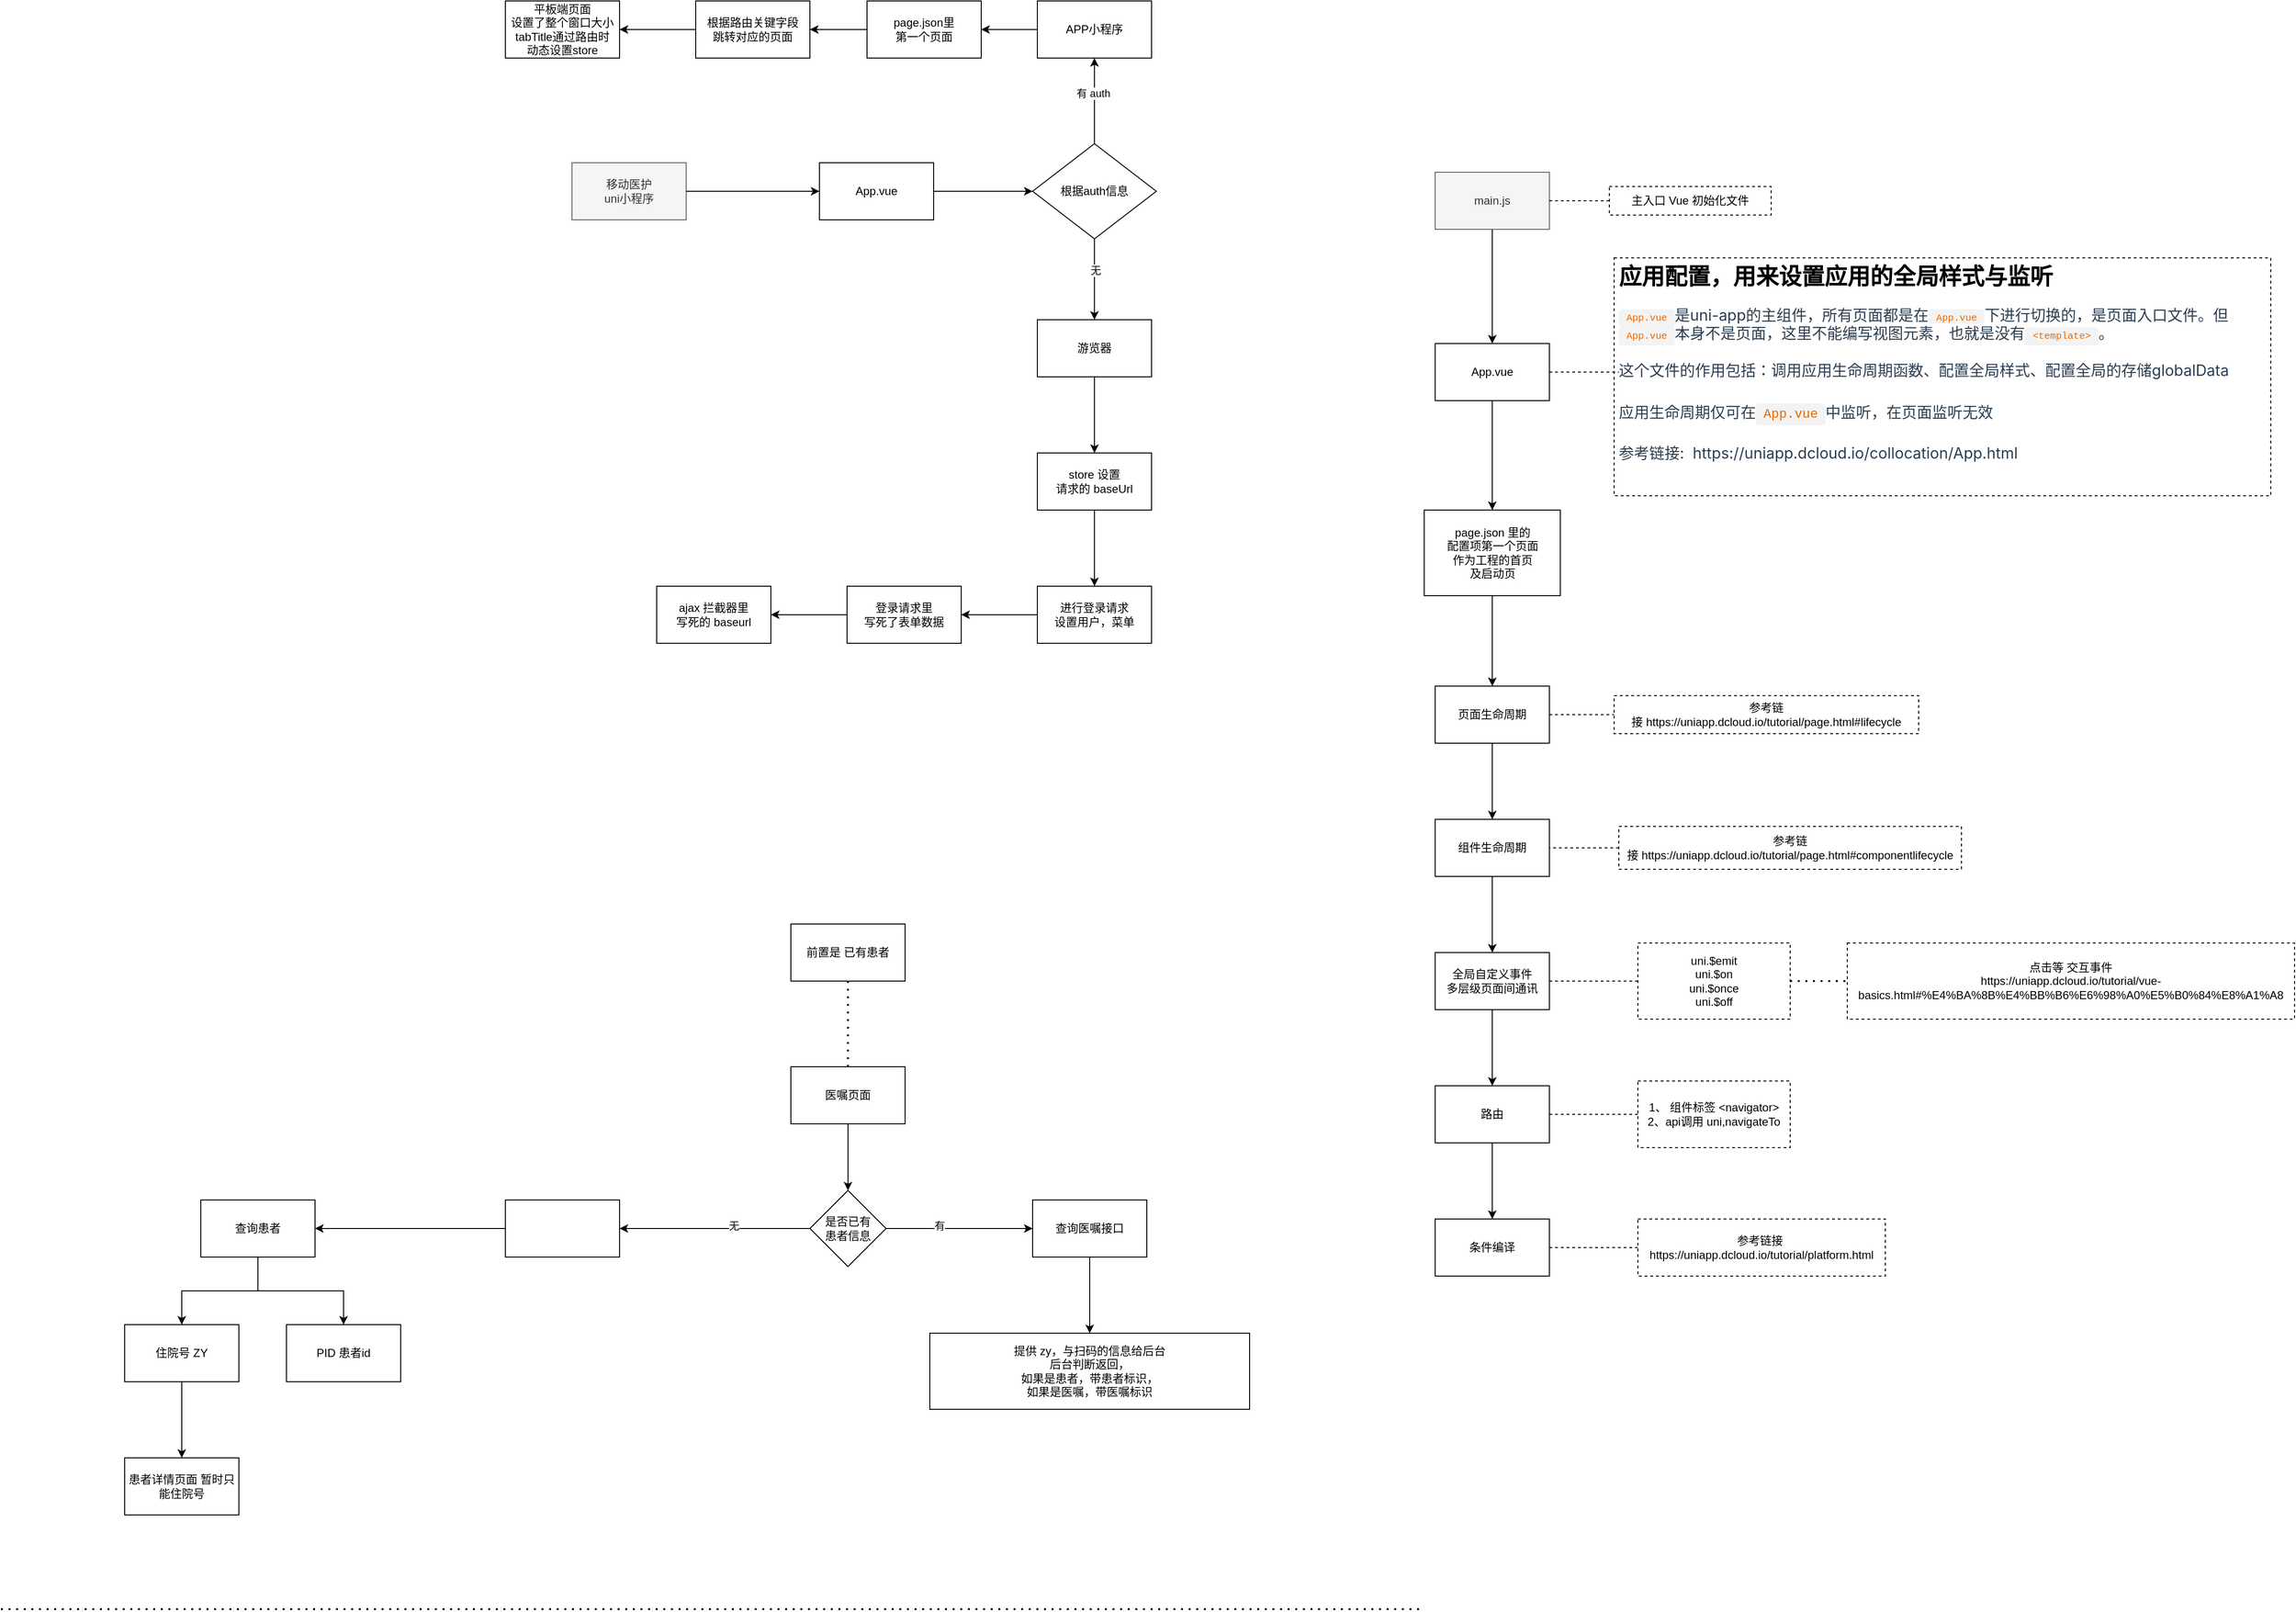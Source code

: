 <mxfile version="21.1.2" type="github">
  <diagram id="G9VTqADsOA1uYVqKmHrd" name="第 1 页">
    <mxGraphModel dx="1646" dy="477" grid="1" gridSize="10" guides="1" tooltips="1" connect="1" arrows="1" fold="1" page="1" pageScale="1" pageWidth="827" pageHeight="1169" math="0" shadow="0">
      <root>
        <mxCell id="0" />
        <mxCell id="1" parent="0" />
        <mxCell id="viMZh_LxQ2nRwRlM60QG-3" value="" style="edgeStyle=orthogonalEdgeStyle;rounded=0;orthogonalLoop=1;jettySize=auto;html=1;" parent="1" source="viMZh_LxQ2nRwRlM60QG-1" target="viMZh_LxQ2nRwRlM60QG-2" edge="1">
          <mxGeometry relative="1" as="geometry" />
        </mxCell>
        <mxCell id="viMZh_LxQ2nRwRlM60QG-1" value="App.vue" style="rounded=0;whiteSpace=wrap;html=1;" parent="1" vertex="1">
          <mxGeometry x="60" y="360" width="120" height="60" as="geometry" />
        </mxCell>
        <mxCell id="viMZh_LxQ2nRwRlM60QG-5" value="" style="edgeStyle=orthogonalEdgeStyle;rounded=0;orthogonalLoop=1;jettySize=auto;html=1;" parent="1" source="viMZh_LxQ2nRwRlM60QG-2" target="viMZh_LxQ2nRwRlM60QG-4" edge="1">
          <mxGeometry relative="1" as="geometry" />
        </mxCell>
        <mxCell id="UPnpdOdw2mmB5ctEn6n1-1" value="有 auth&amp;nbsp;" style="edgeLabel;html=1;align=center;verticalAlign=middle;resizable=0;points=[];" vertex="1" connectable="0" parent="viMZh_LxQ2nRwRlM60QG-5">
          <mxGeometry x="0.194" relative="1" as="geometry">
            <mxPoint as="offset" />
          </mxGeometry>
        </mxCell>
        <mxCell id="viMZh_LxQ2nRwRlM60QG-7" value="" style="edgeStyle=orthogonalEdgeStyle;rounded=0;orthogonalLoop=1;jettySize=auto;html=1;" parent="1" source="viMZh_LxQ2nRwRlM60QG-2" target="viMZh_LxQ2nRwRlM60QG-6" edge="1">
          <mxGeometry relative="1" as="geometry" />
        </mxCell>
        <mxCell id="UPnpdOdw2mmB5ctEn6n1-2" value="无" style="edgeLabel;html=1;align=center;verticalAlign=middle;resizable=0;points=[];" vertex="1" connectable="0" parent="viMZh_LxQ2nRwRlM60QG-7">
          <mxGeometry x="-0.229" y="1" relative="1" as="geometry">
            <mxPoint as="offset" />
          </mxGeometry>
        </mxCell>
        <mxCell id="viMZh_LxQ2nRwRlM60QG-2" value="根据auth信息" style="rhombus;whiteSpace=wrap;html=1;rounded=0;" parent="1" vertex="1">
          <mxGeometry x="284" y="340" width="130" height="100" as="geometry" />
        </mxCell>
        <mxCell id="UPnpdOdw2mmB5ctEn6n1-4" value="" style="edgeStyle=orthogonalEdgeStyle;rounded=0;orthogonalLoop=1;jettySize=auto;html=1;" edge="1" parent="1" source="viMZh_LxQ2nRwRlM60QG-4" target="UPnpdOdw2mmB5ctEn6n1-3">
          <mxGeometry relative="1" as="geometry" />
        </mxCell>
        <mxCell id="viMZh_LxQ2nRwRlM60QG-4" value="APP小程序" style="whiteSpace=wrap;html=1;rounded=0;" parent="1" vertex="1">
          <mxGeometry x="289" y="190" width="120" height="60" as="geometry" />
        </mxCell>
        <mxCell id="viMZh_LxQ2nRwRlM60QG-9" value="" style="edgeStyle=orthogonalEdgeStyle;rounded=0;orthogonalLoop=1;jettySize=auto;html=1;" parent="1" source="viMZh_LxQ2nRwRlM60QG-6" target="viMZh_LxQ2nRwRlM60QG-8" edge="1">
          <mxGeometry relative="1" as="geometry" />
        </mxCell>
        <mxCell id="viMZh_LxQ2nRwRlM60QG-6" value="游览器" style="whiteSpace=wrap;html=1;rounded=0;" parent="1" vertex="1">
          <mxGeometry x="289" y="525" width="120" height="60" as="geometry" />
        </mxCell>
        <mxCell id="viMZh_LxQ2nRwRlM60QG-11" value="" style="edgeStyle=orthogonalEdgeStyle;rounded=0;orthogonalLoop=1;jettySize=auto;html=1;" parent="1" source="viMZh_LxQ2nRwRlM60QG-8" target="viMZh_LxQ2nRwRlM60QG-10" edge="1">
          <mxGeometry relative="1" as="geometry" />
        </mxCell>
        <mxCell id="viMZh_LxQ2nRwRlM60QG-8" value="store 设置&lt;br&gt;请求的 baseUrl" style="whiteSpace=wrap;html=1;rounded=0;" parent="1" vertex="1">
          <mxGeometry x="289" y="665" width="120" height="60" as="geometry" />
        </mxCell>
        <mxCell id="viMZh_LxQ2nRwRlM60QG-13" value="" style="edgeStyle=orthogonalEdgeStyle;rounded=0;orthogonalLoop=1;jettySize=auto;html=1;" parent="1" source="viMZh_LxQ2nRwRlM60QG-10" target="viMZh_LxQ2nRwRlM60QG-12" edge="1">
          <mxGeometry relative="1" as="geometry" />
        </mxCell>
        <mxCell id="viMZh_LxQ2nRwRlM60QG-10" value="进行登录请求&lt;br&gt;设置用户，菜单" style="whiteSpace=wrap;html=1;rounded=0;" parent="1" vertex="1">
          <mxGeometry x="289" y="805" width="120" height="60" as="geometry" />
        </mxCell>
        <mxCell id="viMZh_LxQ2nRwRlM60QG-15" value="" style="edgeStyle=orthogonalEdgeStyle;rounded=0;orthogonalLoop=1;jettySize=auto;html=1;" parent="1" source="viMZh_LxQ2nRwRlM60QG-12" target="viMZh_LxQ2nRwRlM60QG-14" edge="1">
          <mxGeometry relative="1" as="geometry" />
        </mxCell>
        <mxCell id="viMZh_LxQ2nRwRlM60QG-12" value="登录请求里&lt;br&gt;写死了表单数据" style="whiteSpace=wrap;html=1;rounded=0;" parent="1" vertex="1">
          <mxGeometry x="89" y="805" width="120" height="60" as="geometry" />
        </mxCell>
        <mxCell id="viMZh_LxQ2nRwRlM60QG-14" value="ajax 拦截器里&lt;br&gt;写死的 baseurl" style="whiteSpace=wrap;html=1;rounded=0;" parent="1" vertex="1">
          <mxGeometry x="-111" y="805" width="120" height="60" as="geometry" />
        </mxCell>
        <mxCell id="mMeTXBTy8XtxrKCNUORP-5" value="" style="edgeStyle=orthogonalEdgeStyle;rounded=0;orthogonalLoop=1;jettySize=auto;html=1;" parent="1" source="mMeTXBTy8XtxrKCNUORP-1" target="mMeTXBTy8XtxrKCNUORP-4" edge="1">
          <mxGeometry relative="1" as="geometry" />
        </mxCell>
        <mxCell id="mMeTXBTy8XtxrKCNUORP-1" value="main.js" style="rounded=0;whiteSpace=wrap;html=1;fillColor=#f5f5f5;fontColor=#333333;strokeColor=#666666;" parent="1" vertex="1">
          <mxGeometry x="707" y="370" width="120" height="60" as="geometry" />
        </mxCell>
        <mxCell id="mMeTXBTy8XtxrKCNUORP-12" value="" style="edgeStyle=orthogonalEdgeStyle;rounded=0;orthogonalLoop=1;jettySize=auto;html=1;" parent="1" source="mMeTXBTy8XtxrKCNUORP-4" target="mMeTXBTy8XtxrKCNUORP-11" edge="1">
          <mxGeometry relative="1" as="geometry" />
        </mxCell>
        <mxCell id="mMeTXBTy8XtxrKCNUORP-4" value="App.vue" style="rounded=0;whiteSpace=wrap;html=1;" parent="1" vertex="1">
          <mxGeometry x="707" y="550" width="120" height="60" as="geometry" />
        </mxCell>
        <mxCell id="mMeTXBTy8XtxrKCNUORP-8" value="主入口 Vue 初始化文件" style="text;html=1;strokeColor=default;fillColor=none;align=center;verticalAlign=middle;whiteSpace=wrap;rounded=0;dashed=1;" parent="1" vertex="1">
          <mxGeometry x="890" y="385" width="170" height="30" as="geometry" />
        </mxCell>
        <mxCell id="mMeTXBTy8XtxrKCNUORP-10" value="&lt;h1&gt;应用配置，用来设置应用的全局样式与监听&lt;/h1&gt;&lt;p&gt;&lt;code style=&quot;font-family: source-code-pro, Menlo, Monaco, Consolas, &amp;quot;Courier New&amp;quot;, monospace; color: rgb(233, 105, 0); padding: 0.25rem 0.5rem; margin: 0px; font-size: 0.85em; background-color: rgba(27, 31, 35, 0.05); border-radius: 3px;&quot;&gt;App.vue&lt;/code&gt;&lt;span style=&quot;background-color: rgb(255, 255, 255); color: rgb(44, 62, 80); font-family: -apple-system, BlinkMacSystemFont, &amp;quot;Segoe UI&amp;quot;, Roboto, Oxygen, Ubuntu, Cantarell, &amp;quot;Fira Sans&amp;quot;, &amp;quot;Droid Sans&amp;quot;, &amp;quot;Helvetica Neue&amp;quot;, sans-serif; font-size: 16px;&quot;&gt;是uni-app的主组件，所有页面都是在&lt;/span&gt;&lt;code style=&quot;font-family: source-code-pro, Menlo, Monaco, Consolas, &amp;quot;Courier New&amp;quot;, monospace; color: rgb(233, 105, 0); padding: 0.25rem 0.5rem; margin: 0px; font-size: 0.85em; background-color: rgba(27, 31, 35, 0.05); border-radius: 3px;&quot;&gt;App.vue&lt;/code&gt;&lt;span style=&quot;background-color: rgb(255, 255, 255); color: rgb(44, 62, 80); font-family: -apple-system, BlinkMacSystemFont, &amp;quot;Segoe UI&amp;quot;, Roboto, Oxygen, Ubuntu, Cantarell, &amp;quot;Fira Sans&amp;quot;, &amp;quot;Droid Sans&amp;quot;, &amp;quot;Helvetica Neue&amp;quot;, sans-serif; font-size: 16px;&quot;&gt;下进行切换的，是页面入口文件。但&lt;/span&gt;&lt;code style=&quot;font-family: source-code-pro, Menlo, Monaco, Consolas, &amp;quot;Courier New&amp;quot;, monospace; color: rgb(233, 105, 0); padding: 0.25rem 0.5rem; margin: 0px; font-size: 0.85em; background-color: rgba(27, 31, 35, 0.05); border-radius: 3px;&quot;&gt;App.vue&lt;/code&gt;&lt;span style=&quot;background-color: rgb(255, 255, 255); color: rgb(44, 62, 80); font-family: -apple-system, BlinkMacSystemFont, &amp;quot;Segoe UI&amp;quot;, Roboto, Oxygen, Ubuntu, Cantarell, &amp;quot;Fira Sans&amp;quot;, &amp;quot;Droid Sans&amp;quot;, &amp;quot;Helvetica Neue&amp;quot;, sans-serif; font-size: 16px;&quot;&gt;本身不是页面，这里不能编写视图元素，也就是没有&lt;/span&gt;&lt;code style=&quot;font-family: source-code-pro, Menlo, Monaco, Consolas, &amp;quot;Courier New&amp;quot;, monospace; color: rgb(233, 105, 0); padding: 0.25rem 0.5rem; margin: 0px; font-size: 0.85em; background-color: rgba(27, 31, 35, 0.05); border-radius: 3px;&quot;&gt;&amp;lt;template&amp;gt;&lt;/code&gt;&lt;span style=&quot;background-color: rgb(255, 255, 255); color: rgb(44, 62, 80); font-family: -apple-system, BlinkMacSystemFont, &amp;quot;Segoe UI&amp;quot;, Roboto, Oxygen, Ubuntu, Cantarell, &amp;quot;Fira Sans&amp;quot;, &amp;quot;Droid Sans&amp;quot;, &amp;quot;Helvetica Neue&amp;quot;, sans-serif; font-size: 16px;&quot;&gt;。&lt;/span&gt;&lt;/p&gt;&lt;p style=&quot;line-height: 1.7; color: rgb(44, 62, 80); font-family: -apple-system, BlinkMacSystemFont, &amp;quot;Segoe UI&amp;quot;, Roboto, Oxygen, Ubuntu, Cantarell, &amp;quot;Fira Sans&amp;quot;, &amp;quot;Droid Sans&amp;quot;, &amp;quot;Helvetica Neue&amp;quot;, sans-serif; font-size: 16px; background-color: rgb(255, 255, 255);&quot;&gt;这个文件的作用包括：调用应用生命周期函数、配置全局样式、配置全局的存储globalData&lt;/p&gt;&lt;p style=&quot;line-height: 1.7; color: rgb(44, 62, 80); font-family: -apple-system, BlinkMacSystemFont, &amp;quot;Segoe UI&amp;quot;, Roboto, Oxygen, Ubuntu, Cantarell, &amp;quot;Fira Sans&amp;quot;, &amp;quot;Droid Sans&amp;quot;, &amp;quot;Helvetica Neue&amp;quot;, sans-serif; font-size: 16px; background-color: rgb(255, 255, 255);&quot;&gt;应用生命周期仅可在&lt;code style=&quot;font-family: source-code-pro, Menlo, Monaco, Consolas, &amp;quot;Courier New&amp;quot;, monospace; color: rgb(233, 105, 0); padding: 0.25rem 0.5rem; margin: 0px; font-size: 0.85em; background-color: rgba(27, 31, 35, 0.05); border-radius: 3px;&quot;&gt;App.vue&lt;/code&gt;中监听，在页面监听无效&lt;/p&gt;&lt;p style=&quot;line-height: 1.7; color: rgb(44, 62, 80); font-family: -apple-system, BlinkMacSystemFont, &amp;quot;Segoe UI&amp;quot;, Roboto, Oxygen, Ubuntu, Cantarell, &amp;quot;Fira Sans&amp;quot;, &amp;quot;Droid Sans&amp;quot;, &amp;quot;Helvetica Neue&amp;quot;, sans-serif; font-size: 16px; background-color: rgb(255, 255, 255);&quot;&gt;参考链接:&amp;nbsp;&amp;nbsp;https://uniapp.dcloud.io/collocation/App.html&lt;/p&gt;" style="text;html=1;strokeColor=default;fillColor=none;spacing=5;spacingTop=-20;whiteSpace=wrap;overflow=hidden;rounded=0;dashed=1;" parent="1" vertex="1">
          <mxGeometry x="895" y="460" width="690" height="250" as="geometry" />
        </mxCell>
        <mxCell id="mMeTXBTy8XtxrKCNUORP-17" value="" style="edgeStyle=orthogonalEdgeStyle;rounded=0;orthogonalLoop=1;jettySize=auto;html=1;" parent="1" source="mMeTXBTy8XtxrKCNUORP-11" target="mMeTXBTy8XtxrKCNUORP-16" edge="1">
          <mxGeometry relative="1" as="geometry" />
        </mxCell>
        <mxCell id="mMeTXBTy8XtxrKCNUORP-11" value="page.json 里的&lt;br&gt;配置项第一个页面&lt;br&gt;作为工程的首页&lt;br&gt;及启动页&lt;br&gt;" style="rounded=0;whiteSpace=wrap;html=1;" parent="1" vertex="1">
          <mxGeometry x="695.5" y="725" width="143" height="90" as="geometry" />
        </mxCell>
        <mxCell id="mMeTXBTy8XtxrKCNUORP-14" value="" style="endArrow=none;dashed=1;html=1;rounded=0;exitX=1;exitY=0.5;exitDx=0;exitDy=0;" parent="1" source="mMeTXBTy8XtxrKCNUORP-1" target="mMeTXBTy8XtxrKCNUORP-8" edge="1">
          <mxGeometry width="50" height="50" relative="1" as="geometry">
            <mxPoint x="920" y="630" as="sourcePoint" />
            <mxPoint x="970" y="580" as="targetPoint" />
          </mxGeometry>
        </mxCell>
        <mxCell id="mMeTXBTy8XtxrKCNUORP-15" value="" style="endArrow=none;dashed=1;html=1;rounded=0;exitX=1;exitY=0.5;exitDx=0;exitDy=0;" parent="1" source="mMeTXBTy8XtxrKCNUORP-4" edge="1">
          <mxGeometry width="50" height="50" relative="1" as="geometry">
            <mxPoint x="920" y="630" as="sourcePoint" />
            <mxPoint x="900" y="580" as="targetPoint" />
          </mxGeometry>
        </mxCell>
        <mxCell id="mMeTXBTy8XtxrKCNUORP-19" value="" style="edgeStyle=orthogonalEdgeStyle;rounded=0;orthogonalLoop=1;jettySize=auto;html=1;" parent="1" source="mMeTXBTy8XtxrKCNUORP-16" target="mMeTXBTy8XtxrKCNUORP-18" edge="1">
          <mxGeometry relative="1" as="geometry" />
        </mxCell>
        <mxCell id="mMeTXBTy8XtxrKCNUORP-16" value="页面生命周期" style="whiteSpace=wrap;html=1;rounded=0;" parent="1" vertex="1">
          <mxGeometry x="707" y="910" width="120" height="60" as="geometry" />
        </mxCell>
        <mxCell id="mMeTXBTy8XtxrKCNUORP-21" value="" style="edgeStyle=orthogonalEdgeStyle;rounded=0;orthogonalLoop=1;jettySize=auto;html=1;" parent="1" source="mMeTXBTy8XtxrKCNUORP-18" target="mMeTXBTy8XtxrKCNUORP-20" edge="1">
          <mxGeometry relative="1" as="geometry" />
        </mxCell>
        <mxCell id="mMeTXBTy8XtxrKCNUORP-18" value="组件生命周期" style="whiteSpace=wrap;html=1;rounded=0;" parent="1" vertex="1">
          <mxGeometry x="707" y="1050" width="120" height="60" as="geometry" />
        </mxCell>
        <mxCell id="mMeTXBTy8XtxrKCNUORP-25" value="" style="edgeStyle=orthogonalEdgeStyle;rounded=0;orthogonalLoop=1;jettySize=auto;html=1;" parent="1" source="mMeTXBTy8XtxrKCNUORP-20" target="mMeTXBTy8XtxrKCNUORP-24" edge="1">
          <mxGeometry relative="1" as="geometry" />
        </mxCell>
        <mxCell id="mMeTXBTy8XtxrKCNUORP-20" value="全局自定义事件&lt;br&gt;多层级页面间通讯" style="whiteSpace=wrap;html=1;rounded=0;" parent="1" vertex="1">
          <mxGeometry x="707" y="1190" width="120" height="60" as="geometry" />
        </mxCell>
        <mxCell id="mMeTXBTy8XtxrKCNUORP-22" value="uni.$emit&lt;br&gt;uni.$on&lt;br&gt;uni.$once&lt;br&gt;uni.$off" style="text;html=1;strokeColor=default;fillColor=none;align=center;verticalAlign=middle;whiteSpace=wrap;rounded=0;dashed=1;" parent="1" vertex="1">
          <mxGeometry x="920" y="1180" width="160" height="80" as="geometry" />
        </mxCell>
        <mxCell id="mMeTXBTy8XtxrKCNUORP-23" value="" style="endArrow=none;dashed=1;html=1;rounded=0;exitX=1;exitY=0.5;exitDx=0;exitDy=0;" parent="1" source="mMeTXBTy8XtxrKCNUORP-20" target="mMeTXBTy8XtxrKCNUORP-22" edge="1">
          <mxGeometry width="50" height="50" relative="1" as="geometry">
            <mxPoint x="950" y="1160" as="sourcePoint" />
            <mxPoint x="1000" y="1110" as="targetPoint" />
          </mxGeometry>
        </mxCell>
        <mxCell id="mMeTXBTy8XtxrKCNUORP-29" value="" style="edgeStyle=orthogonalEdgeStyle;rounded=0;orthogonalLoop=1;jettySize=auto;html=1;" parent="1" source="mMeTXBTy8XtxrKCNUORP-24" target="mMeTXBTy8XtxrKCNUORP-28" edge="1">
          <mxGeometry relative="1" as="geometry" />
        </mxCell>
        <mxCell id="mMeTXBTy8XtxrKCNUORP-24" value="路由" style="whiteSpace=wrap;html=1;rounded=0;" parent="1" vertex="1">
          <mxGeometry x="707" y="1330" width="120" height="60" as="geometry" />
        </mxCell>
        <mxCell id="mMeTXBTy8XtxrKCNUORP-26" value="1、 组件标签 &amp;lt;navigator&amp;gt;&lt;br&gt;2、api调用 uni,navigateTo" style="text;html=1;strokeColor=default;fillColor=none;align=center;verticalAlign=middle;whiteSpace=wrap;rounded=0;dashed=1;" parent="1" vertex="1">
          <mxGeometry x="920" y="1325" width="160" height="70" as="geometry" />
        </mxCell>
        <mxCell id="mMeTXBTy8XtxrKCNUORP-27" value="" style="endArrow=none;dashed=1;html=1;rounded=0;exitX=1;exitY=0.5;exitDx=0;exitDy=0;entryX=0;entryY=0.5;entryDx=0;entryDy=0;" parent="1" source="mMeTXBTy8XtxrKCNUORP-24" target="mMeTXBTy8XtxrKCNUORP-26" edge="1">
          <mxGeometry width="50" height="50" relative="1" as="geometry">
            <mxPoint x="890" y="1320" as="sourcePoint" />
            <mxPoint x="940" y="1270" as="targetPoint" />
          </mxGeometry>
        </mxCell>
        <mxCell id="mMeTXBTy8XtxrKCNUORP-28" value="条件编译" style="whiteSpace=wrap;html=1;rounded=0;" parent="1" vertex="1">
          <mxGeometry x="707" y="1470" width="120" height="60" as="geometry" />
        </mxCell>
        <mxCell id="mMeTXBTy8XtxrKCNUORP-30" value="参考链接&amp;nbsp;&lt;br&gt;https://uniapp.dcloud.io/tutorial/platform.html" style="text;html=1;strokeColor=default;fillColor=none;align=center;verticalAlign=middle;whiteSpace=wrap;rounded=0;dashed=1;" parent="1" vertex="1">
          <mxGeometry x="920" y="1470" width="260" height="60" as="geometry" />
        </mxCell>
        <mxCell id="mMeTXBTy8XtxrKCNUORP-31" value="" style="endArrow=none;dashed=1;html=1;rounded=0;exitX=1;exitY=0.5;exitDx=0;exitDy=0;entryX=0;entryY=0.5;entryDx=0;entryDy=0;" parent="1" source="mMeTXBTy8XtxrKCNUORP-28" target="mMeTXBTy8XtxrKCNUORP-30" edge="1">
          <mxGeometry width="50" height="50" relative="1" as="geometry">
            <mxPoint x="940" y="1350" as="sourcePoint" />
            <mxPoint x="990" y="1300" as="targetPoint" />
          </mxGeometry>
        </mxCell>
        <mxCell id="mMeTXBTy8XtxrKCNUORP-32" value="参考链接&amp;nbsp;https://uniapp.dcloud.io/tutorial/page.html#lifecycle" style="text;html=1;strokeColor=default;fillColor=none;align=center;verticalAlign=middle;whiteSpace=wrap;rounded=0;dashed=1;" parent="1" vertex="1">
          <mxGeometry x="895" y="920" width="320" height="40" as="geometry" />
        </mxCell>
        <mxCell id="mMeTXBTy8XtxrKCNUORP-33" value="参考链接&amp;nbsp;https://uniapp.dcloud.io/tutorial/page.html#componentlifecycle" style="text;html=1;strokeColor=default;fillColor=none;align=center;verticalAlign=middle;whiteSpace=wrap;rounded=0;dashed=1;" parent="1" vertex="1">
          <mxGeometry x="900" y="1057.5" width="360" height="45" as="geometry" />
        </mxCell>
        <mxCell id="mMeTXBTy8XtxrKCNUORP-34" value="" style="endArrow=none;dashed=1;html=1;rounded=0;exitX=1;exitY=0.5;exitDx=0;exitDy=0;entryX=0;entryY=0.5;entryDx=0;entryDy=0;" parent="1" source="mMeTXBTy8XtxrKCNUORP-16" target="mMeTXBTy8XtxrKCNUORP-32" edge="1">
          <mxGeometry width="50" height="50" relative="1" as="geometry">
            <mxPoint x="940" y="1000" as="sourcePoint" />
            <mxPoint x="890" y="940" as="targetPoint" />
          </mxGeometry>
        </mxCell>
        <mxCell id="mMeTXBTy8XtxrKCNUORP-35" value="" style="endArrow=none;dashed=1;html=1;rounded=0;entryX=1;entryY=0.5;entryDx=0;entryDy=0;exitX=0;exitY=0.5;exitDx=0;exitDy=0;" parent="1" source="mMeTXBTy8XtxrKCNUORP-33" target="mMeTXBTy8XtxrKCNUORP-18" edge="1">
          <mxGeometry width="50" height="50" relative="1" as="geometry">
            <mxPoint x="940" y="1000" as="sourcePoint" />
            <mxPoint x="990" y="950" as="targetPoint" />
          </mxGeometry>
        </mxCell>
        <mxCell id="mMeTXBTy8XtxrKCNUORP-36" value="移动医护&lt;br&gt;uni小程序" style="rounded=0;whiteSpace=wrap;html=1;strokeColor=#666666;fillColor=#f5f5f5;fontColor=#333333;" parent="1" vertex="1">
          <mxGeometry x="-200" y="360" width="120" height="60" as="geometry" />
        </mxCell>
        <mxCell id="mMeTXBTy8XtxrKCNUORP-37" value="" style="endArrow=classic;html=1;rounded=0;exitX=1;exitY=0.5;exitDx=0;exitDy=0;entryX=0;entryY=0.5;entryDx=0;entryDy=0;" parent="1" source="mMeTXBTy8XtxrKCNUORP-36" target="viMZh_LxQ2nRwRlM60QG-1" edge="1">
          <mxGeometry width="50" height="50" relative="1" as="geometry">
            <mxPoint x="100" y="520" as="sourcePoint" />
            <mxPoint x="150" y="470" as="targetPoint" />
          </mxGeometry>
        </mxCell>
        <mxCell id="mMeTXBTy8XtxrKCNUORP-41" value="" style="edgeStyle=orthogonalEdgeStyle;rounded=0;orthogonalLoop=1;jettySize=auto;html=1;" parent="1" source="mMeTXBTy8XtxrKCNUORP-38" target="mMeTXBTy8XtxrKCNUORP-40" edge="1">
          <mxGeometry relative="1" as="geometry" />
        </mxCell>
        <mxCell id="mMeTXBTy8XtxrKCNUORP-38" value="根据路由关键字段&lt;br&gt;跳转对应的页面" style="whiteSpace=wrap;html=1;rounded=0;" parent="1" vertex="1">
          <mxGeometry x="-70" y="190" width="120" height="60" as="geometry" />
        </mxCell>
        <mxCell id="mMeTXBTy8XtxrKCNUORP-40" value="平板端页面&lt;br&gt;设置了整个窗口大小&lt;br&gt;tabTitle通过路由时&lt;br&gt;动态设置store" style="whiteSpace=wrap;html=1;rounded=0;" parent="1" vertex="1">
          <mxGeometry x="-270" y="190" width="120" height="60" as="geometry" />
        </mxCell>
        <mxCell id="p_1--QxRT9-Y2mZCkOfn-1" value="点击等 交互事件&lt;br&gt;https://uniapp.dcloud.io/tutorial/vue-basics.html#%E4%BA%8B%E4%BB%B6%E6%98%A0%E5%B0%84%E8%A1%A8" style="rounded=0;whiteSpace=wrap;html=1;dashed=1;" parent="1" vertex="1">
          <mxGeometry x="1140" y="1180" width="470" height="80" as="geometry" />
        </mxCell>
        <mxCell id="p_1--QxRT9-Y2mZCkOfn-2" value="" style="endArrow=none;dashed=1;html=1;dashPattern=1 3;strokeWidth=2;rounded=0;exitX=1;exitY=0.5;exitDx=0;exitDy=0;entryX=0;entryY=0.5;entryDx=0;entryDy=0;" parent="1" source="mMeTXBTy8XtxrKCNUORP-22" target="p_1--QxRT9-Y2mZCkOfn-1" edge="1">
          <mxGeometry width="50" height="50" relative="1" as="geometry">
            <mxPoint x="1140" y="1190" as="sourcePoint" />
            <mxPoint x="1190" y="1140" as="targetPoint" />
          </mxGeometry>
        </mxCell>
        <mxCell id="n6QICwt4OAvksgTP2oAI-3" value="" style="edgeStyle=orthogonalEdgeStyle;rounded=0;orthogonalLoop=1;jettySize=auto;html=1;" parent="1" source="n6QICwt4OAvksgTP2oAI-1" target="n6QICwt4OAvksgTP2oAI-2" edge="1">
          <mxGeometry relative="1" as="geometry" />
        </mxCell>
        <mxCell id="n6QICwt4OAvksgTP2oAI-5" value="" style="edgeStyle=orthogonalEdgeStyle;rounded=0;orthogonalLoop=1;jettySize=auto;html=1;" parent="1" source="n6QICwt4OAvksgTP2oAI-1" target="n6QICwt4OAvksgTP2oAI-4" edge="1">
          <mxGeometry relative="1" as="geometry" />
        </mxCell>
        <mxCell id="n6QICwt4OAvksgTP2oAI-1" value="查询患者" style="rounded=0;whiteSpace=wrap;html=1;" parent="1" vertex="1">
          <mxGeometry x="-590" y="1450" width="120" height="60" as="geometry" />
        </mxCell>
        <mxCell id="n6QICwt4OAvksgTP2oAI-10" value="" style="edgeStyle=orthogonalEdgeStyle;rounded=0;orthogonalLoop=1;jettySize=auto;html=1;" parent="1" source="n6QICwt4OAvksgTP2oAI-2" target="n6QICwt4OAvksgTP2oAI-9" edge="1">
          <mxGeometry relative="1" as="geometry" />
        </mxCell>
        <mxCell id="n6QICwt4OAvksgTP2oAI-2" value="住院号 ZY" style="rounded=0;whiteSpace=wrap;html=1;" parent="1" vertex="1">
          <mxGeometry x="-670" y="1581" width="120" height="60" as="geometry" />
        </mxCell>
        <mxCell id="n6QICwt4OAvksgTP2oAI-4" value="PID 患者id" style="rounded=0;whiteSpace=wrap;html=1;" parent="1" vertex="1">
          <mxGeometry x="-500" y="1581" width="120" height="60" as="geometry" />
        </mxCell>
        <mxCell id="tz0ZN6WYewOIwqc-HpiO-3" value="" style="edgeStyle=orthogonalEdgeStyle;rounded=0;orthogonalLoop=1;jettySize=auto;html=1;" parent="1" source="n6QICwt4OAvksgTP2oAI-6" target="tz0ZN6WYewOIwqc-HpiO-2" edge="1">
          <mxGeometry relative="1" as="geometry" />
        </mxCell>
        <mxCell id="n6QICwt4OAvksgTP2oAI-6" value="医嘱页面" style="rounded=0;whiteSpace=wrap;html=1;" parent="1" vertex="1">
          <mxGeometry x="30" y="1310" width="120" height="60" as="geometry" />
        </mxCell>
        <mxCell id="n6QICwt4OAvksgTP2oAI-7" value="前置是 已有患者" style="rounded=0;whiteSpace=wrap;html=1;" parent="1" vertex="1">
          <mxGeometry x="30" y="1160" width="120" height="60" as="geometry" />
        </mxCell>
        <mxCell id="n6QICwt4OAvksgTP2oAI-9" value="患者详情页面 暂时只能住院号" style="rounded=0;whiteSpace=wrap;html=1;" parent="1" vertex="1">
          <mxGeometry x="-670" y="1721" width="120" height="60" as="geometry" />
        </mxCell>
        <mxCell id="tz0ZN6WYewOIwqc-HpiO-1" value="" style="endArrow=none;dashed=1;html=1;dashPattern=1 3;strokeWidth=2;rounded=0;entryX=0.5;entryY=1;entryDx=0;entryDy=0;exitX=0.5;exitY=0;exitDx=0;exitDy=0;" parent="1" source="n6QICwt4OAvksgTP2oAI-6" target="n6QICwt4OAvksgTP2oAI-7" edge="1">
          <mxGeometry width="50" height="50" relative="1" as="geometry">
            <mxPoint x="-100" y="1220" as="sourcePoint" />
            <mxPoint x="-50" y="1170" as="targetPoint" />
          </mxGeometry>
        </mxCell>
        <mxCell id="tz0ZN6WYewOIwqc-HpiO-5" value="" style="edgeStyle=orthogonalEdgeStyle;rounded=0;orthogonalLoop=1;jettySize=auto;html=1;" parent="1" source="tz0ZN6WYewOIwqc-HpiO-2" target="tz0ZN6WYewOIwqc-HpiO-4" edge="1">
          <mxGeometry relative="1" as="geometry" />
        </mxCell>
        <mxCell id="tz0ZN6WYewOIwqc-HpiO-6" value="有" style="edgeLabel;html=1;align=center;verticalAlign=middle;resizable=0;points=[];" parent="tz0ZN6WYewOIwqc-HpiO-5" vertex="1" connectable="0">
          <mxGeometry x="-0.273" y="3" relative="1" as="geometry">
            <mxPoint as="offset" />
          </mxGeometry>
        </mxCell>
        <mxCell id="tz0ZN6WYewOIwqc-HpiO-8" value="" style="edgeStyle=orthogonalEdgeStyle;rounded=0;orthogonalLoop=1;jettySize=auto;html=1;" parent="1" source="tz0ZN6WYewOIwqc-HpiO-2" target="tz0ZN6WYewOIwqc-HpiO-7" edge="1">
          <mxGeometry relative="1" as="geometry" />
        </mxCell>
        <mxCell id="tz0ZN6WYewOIwqc-HpiO-9" value="无" style="edgeLabel;html=1;align=center;verticalAlign=middle;resizable=0;points=[];" parent="tz0ZN6WYewOIwqc-HpiO-8" vertex="1" connectable="0">
          <mxGeometry x="-0.2" y="-3" relative="1" as="geometry">
            <mxPoint as="offset" />
          </mxGeometry>
        </mxCell>
        <mxCell id="tz0ZN6WYewOIwqc-HpiO-2" value="是否已有&lt;br&gt;患者信息" style="rhombus;whiteSpace=wrap;html=1;rounded=0;" parent="1" vertex="1">
          <mxGeometry x="50" y="1440" width="80" height="80" as="geometry" />
        </mxCell>
        <mxCell id="tz0ZN6WYewOIwqc-HpiO-12" value="" style="edgeStyle=orthogonalEdgeStyle;rounded=0;orthogonalLoop=1;jettySize=auto;html=1;" parent="1" source="tz0ZN6WYewOIwqc-HpiO-4" target="tz0ZN6WYewOIwqc-HpiO-11" edge="1">
          <mxGeometry relative="1" as="geometry" />
        </mxCell>
        <mxCell id="tz0ZN6WYewOIwqc-HpiO-4" value="查询医嘱接口" style="whiteSpace=wrap;html=1;rounded=0;" parent="1" vertex="1">
          <mxGeometry x="284" y="1450" width="120" height="60" as="geometry" />
        </mxCell>
        <mxCell id="tz0ZN6WYewOIwqc-HpiO-10" value="" style="edgeStyle=orthogonalEdgeStyle;rounded=0;orthogonalLoop=1;jettySize=auto;html=1;entryX=1;entryY=0.5;entryDx=0;entryDy=0;" parent="1" source="tz0ZN6WYewOIwqc-HpiO-7" target="n6QICwt4OAvksgTP2oAI-1" edge="1">
          <mxGeometry relative="1" as="geometry">
            <mxPoint x="-270" y="1480" as="targetPoint" />
          </mxGeometry>
        </mxCell>
        <mxCell id="tz0ZN6WYewOIwqc-HpiO-7" value="" style="whiteSpace=wrap;html=1;rounded=0;" parent="1" vertex="1">
          <mxGeometry x="-270" y="1450" width="120" height="60" as="geometry" />
        </mxCell>
        <mxCell id="tz0ZN6WYewOIwqc-HpiO-11" value="提供 zy，与扫码的信息给后台&lt;br&gt;后台判断返回，&lt;br&gt;如果是患者，带患者标识，&lt;br&gt;如果是医嘱，带医嘱标识" style="whiteSpace=wrap;html=1;rounded=0;" parent="1" vertex="1">
          <mxGeometry x="176" y="1590" width="336" height="80" as="geometry" />
        </mxCell>
        <mxCell id="IICCRwlZ6o56TPQ-Woub-1" value="" style="endArrow=none;dashed=1;html=1;dashPattern=1 3;strokeWidth=2;rounded=0;" parent="1" edge="1">
          <mxGeometry width="50" height="50" relative="1" as="geometry">
            <mxPoint x="-800" y="1880" as="sourcePoint" />
            <mxPoint x="690" y="1880" as="targetPoint" />
          </mxGeometry>
        </mxCell>
        <mxCell id="UPnpdOdw2mmB5ctEn6n1-5" style="edgeStyle=orthogonalEdgeStyle;rounded=0;orthogonalLoop=1;jettySize=auto;html=1;entryX=1;entryY=0.5;entryDx=0;entryDy=0;" edge="1" parent="1" source="UPnpdOdw2mmB5ctEn6n1-3" target="mMeTXBTy8XtxrKCNUORP-38">
          <mxGeometry relative="1" as="geometry" />
        </mxCell>
        <mxCell id="UPnpdOdw2mmB5ctEn6n1-3" value="page.json里&lt;br&gt;第一个页面" style="whiteSpace=wrap;html=1;rounded=0;" vertex="1" parent="1">
          <mxGeometry x="110" y="190" width="120" height="60" as="geometry" />
        </mxCell>
      </root>
    </mxGraphModel>
  </diagram>
</mxfile>

